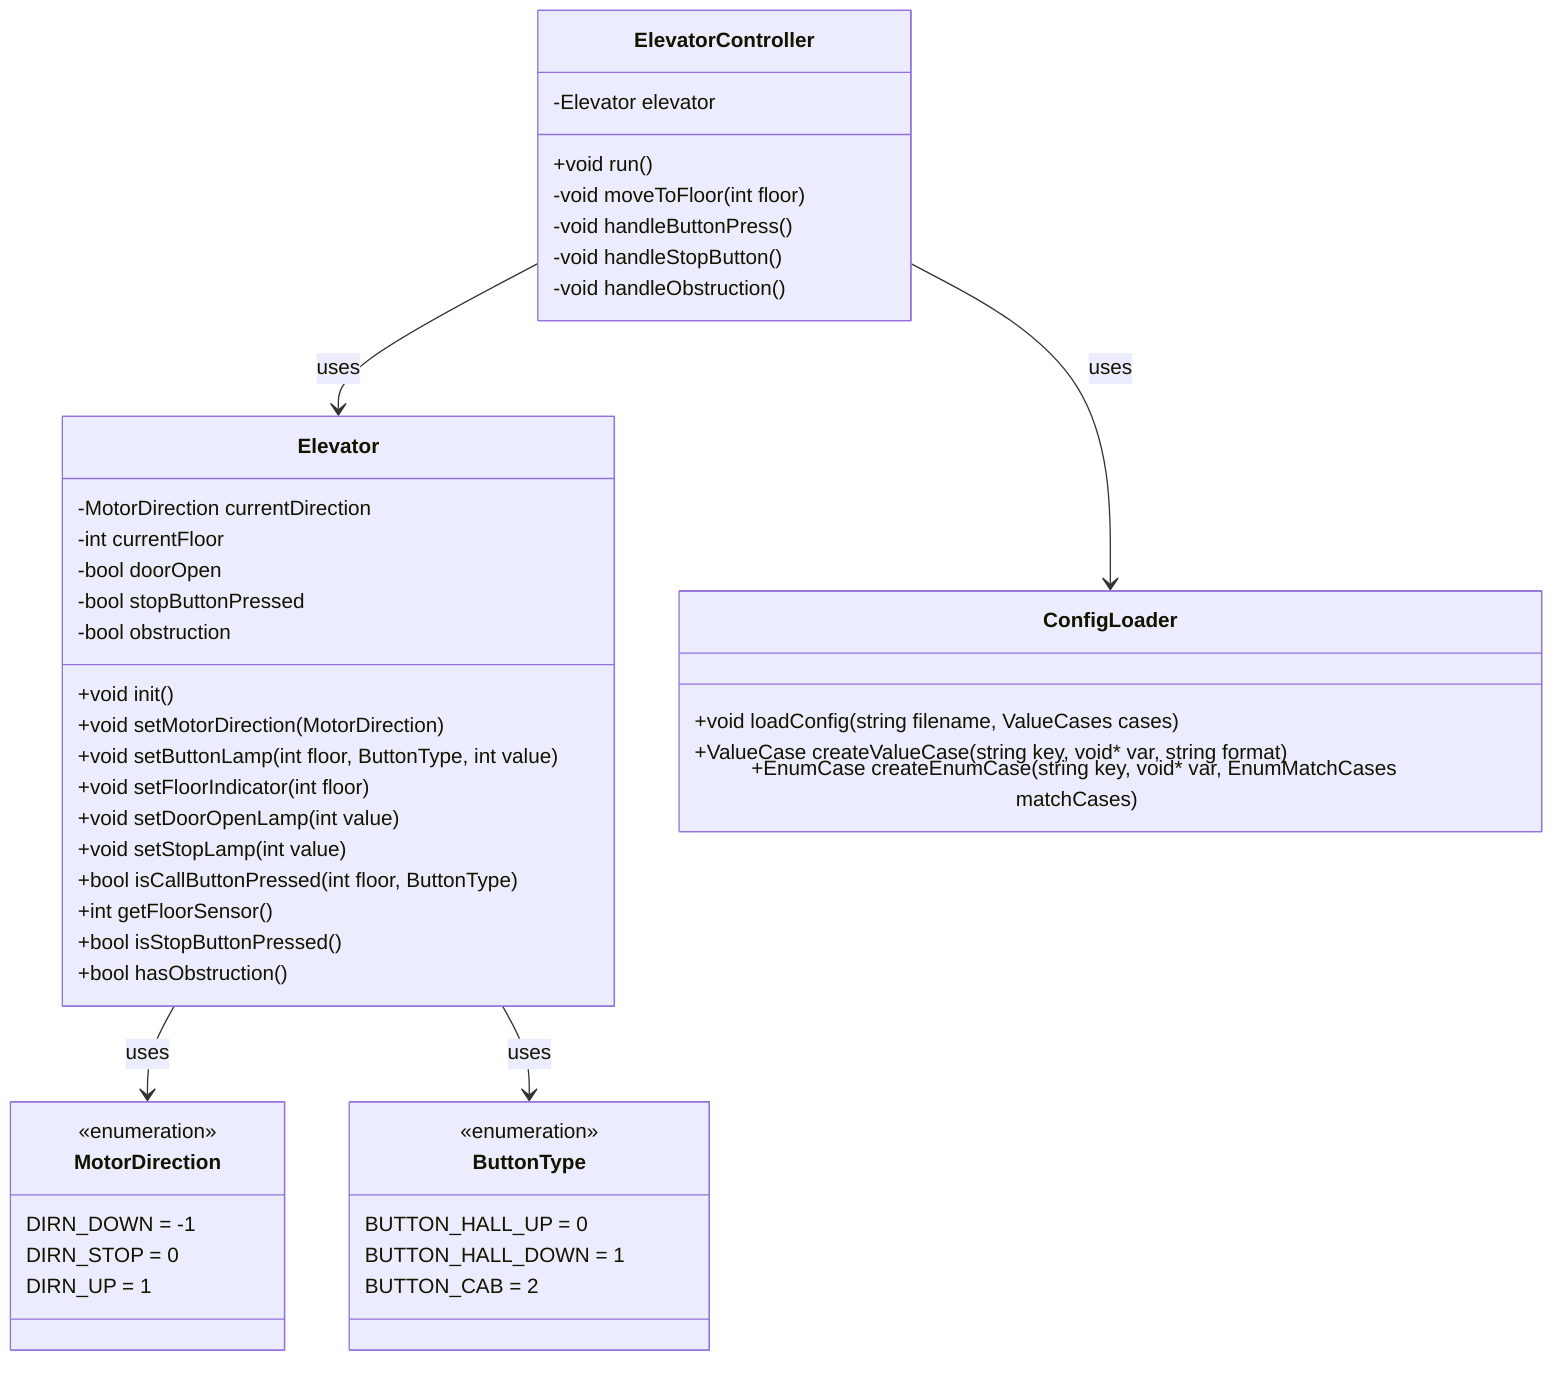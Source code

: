 classDiagram
    class Elevator {
        -MotorDirection currentDirection
        -int currentFloor
        -bool doorOpen
        -bool stopButtonPressed
        -bool obstruction
        +void init()
        +void setMotorDirection(MotorDirection)
        +void setButtonLamp(int floor, ButtonType, int value)
        +void setFloorIndicator(int floor)
        +void setDoorOpenLamp(int value)
        +void setStopLamp(int value)
        +bool isCallButtonPressed(int floor, ButtonType)
        +int getFloorSensor()
        +bool isStopButtonPressed()
        +bool hasObstruction()
    }

    class ElevatorController {
        -Elevator elevator
        +void run()
        -void moveToFloor(int floor)
        -void handleButtonPress()
        -void handleStopButton()
        -void handleObstruction()
    }

    class ConfigLoader {
        +void loadConfig(string filename, ValueCases cases)
        +ValueCase createValueCase(string key, void* var, string format)
        +EnumCase createEnumCase(string key, void* var, EnumMatchCases matchCases)
    }

    %% Enums
    class MotorDirection {
        <<enumeration>>
        DIRN_DOWN = -1
        DIRN_STOP = 0
        DIRN_UP = 1
    }

    class ButtonType {
        <<enumeration>>
        BUTTON_HALL_UP = 0
        BUTTON_HALL_DOWN = 1
        BUTTON_CAB = 2
    }

    %% Relationships
    ElevatorController --> Elevator : uses
    ElevatorController --> ConfigLoader : uses
    Elevator --> MotorDirection : uses
    Elevator --> ButtonType : uses